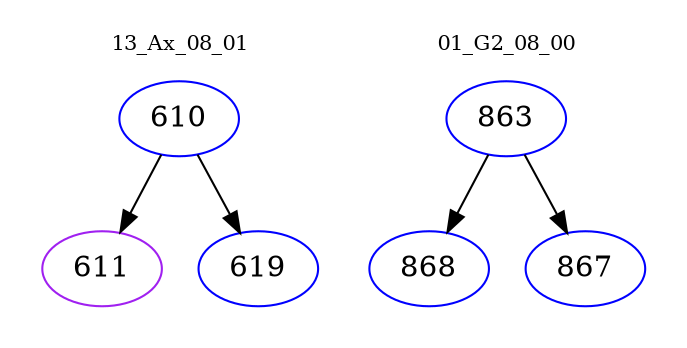 digraph{
subgraph cluster_0 {
color = white
label = "13_Ax_08_01";
fontsize=10;
T0_610 [label="610", color="blue"]
T0_610 -> T0_611 [color="black"]
T0_611 [label="611", color="purple"]
T0_610 -> T0_619 [color="black"]
T0_619 [label="619", color="blue"]
}
subgraph cluster_1 {
color = white
label = "01_G2_08_00";
fontsize=10;
T1_863 [label="863", color="blue"]
T1_863 -> T1_868 [color="black"]
T1_868 [label="868", color="blue"]
T1_863 -> T1_867 [color="black"]
T1_867 [label="867", color="blue"]
}
}
